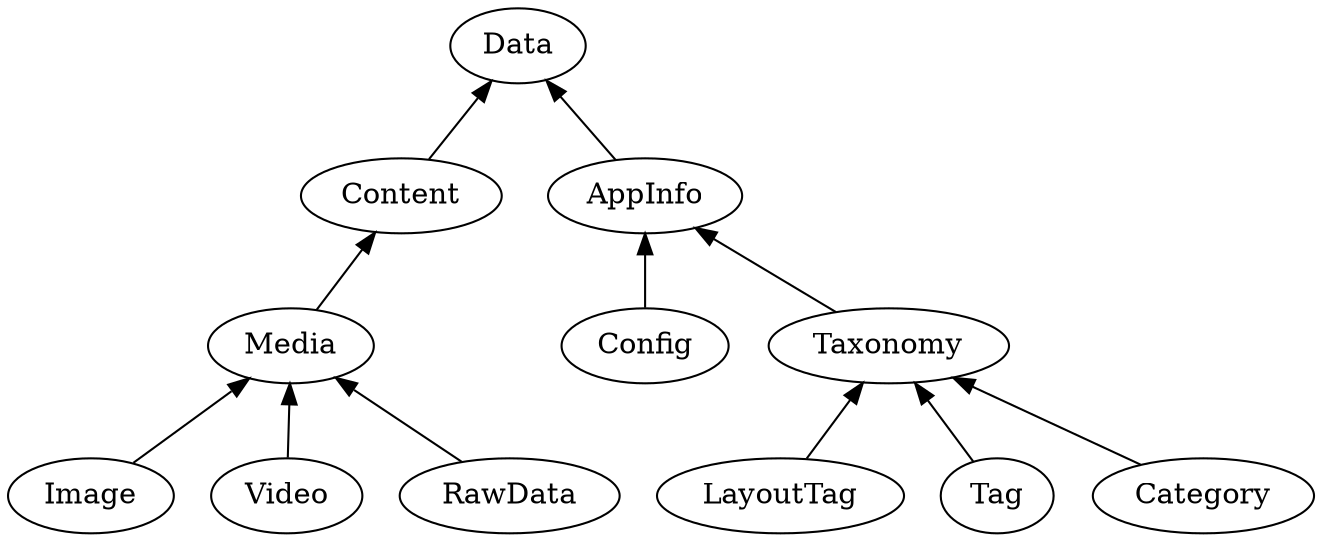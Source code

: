 digraph "Type Hierarchy" {
        rankdir=BT;
        AppInfo   -> Data;
        Content   -> Data;
        Config    -> AppInfo;
        Taxonomy  -> AppInfo;
        LayoutTag -> Taxonomy;
        Tag       -> Taxonomy;
        Category  -> Taxonomy;
        Media     -> Content;
        Image     -> Media;
        Video     -> Media;
        RawData   -> Media;
}